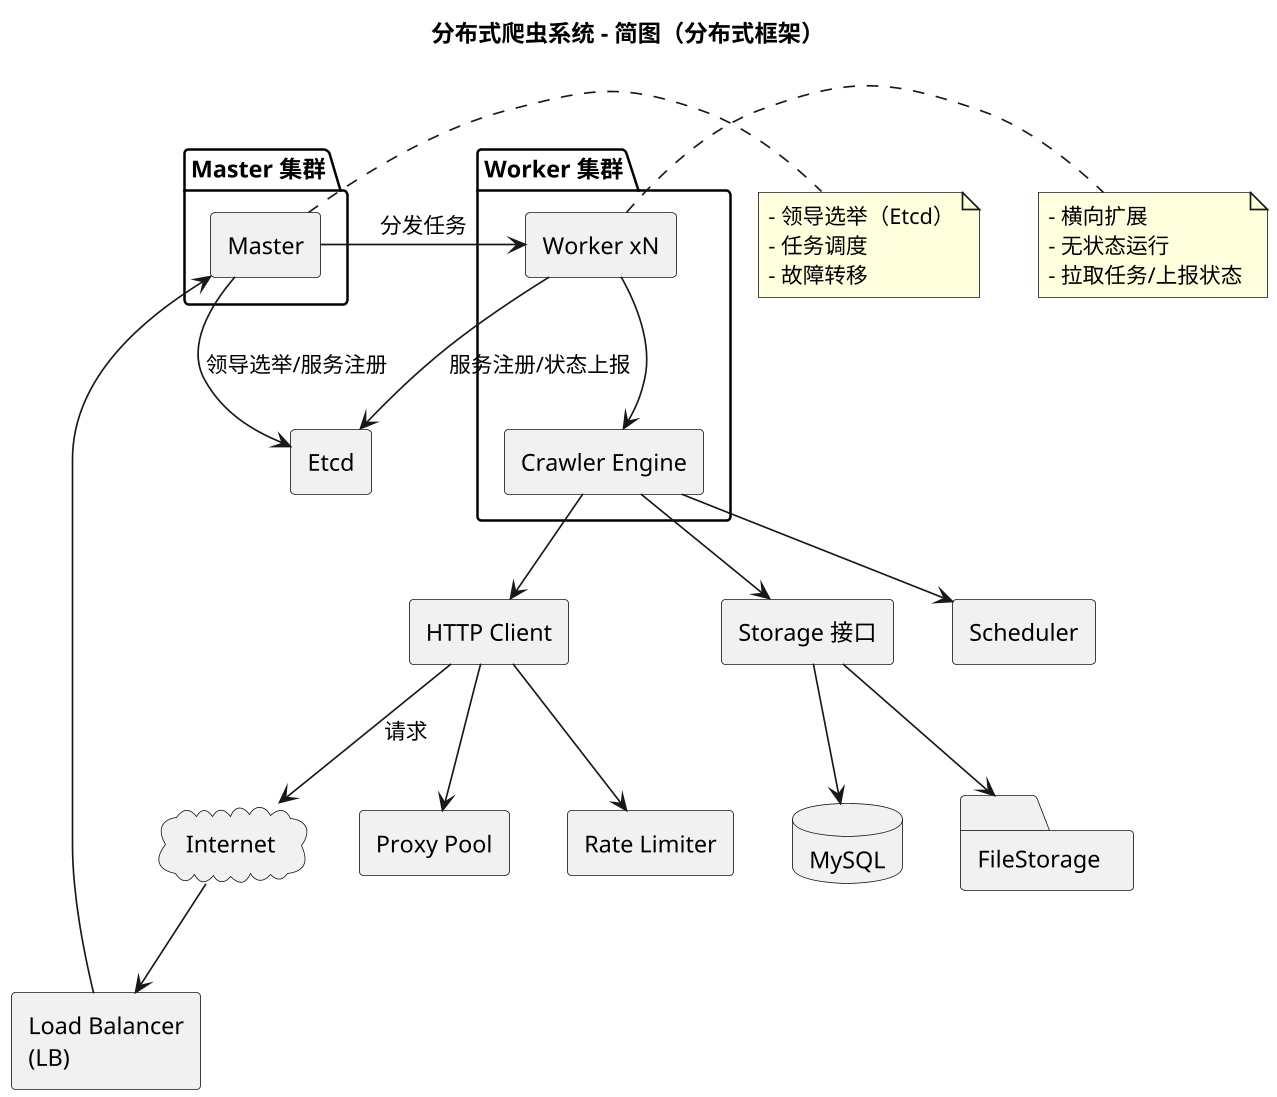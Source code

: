 @startuml
title 分布式爬虫系统 - 简图（分布式框架）

skinparam componentStyle rectangle
skinparam shadowing false
skinparam dpi 160

cloud "Internet" as Internet
component "Load Balancer\n(LB)" as LB

package "Master 集群" {
  component "Master" as Master
}

package "Worker 集群" {
  component "Worker xN" as WorkerN
  component "Crawler Engine" as Engine
}

component "Scheduler" as Scheduler
component "HTTP Client" as HTTP
component "Proxy Pool" as ProxyPool
component "Rate Limiter" as RateLimiter
component "Etcd" as Etcd
database "MySQL" as MySQL
folder "FileStorage" as FileStorage
component "Storage 接口" as Storage

Internet --> LB
LB --> Master
Master --> WorkerN : 分发任务
WorkerN --> Engine
Engine --> Scheduler
Engine --> HTTP
HTTP --> Internet : 请求
HTTP --> ProxyPool
HTTP --> RateLimiter
Engine --> Storage
Storage --> MySQL
Storage --> FileStorage
Master --> Etcd : 领导选举/服务注册
WorkerN --> Etcd : 服务注册/状态上报

note right of Master
  - 领导选举（Etcd）
  - 任务调度
  - 故障转移
end note

note right of WorkerN
  - 横向扩展
  - 无状态运行
  - 拉取任务/上报状态
end note

@enduml